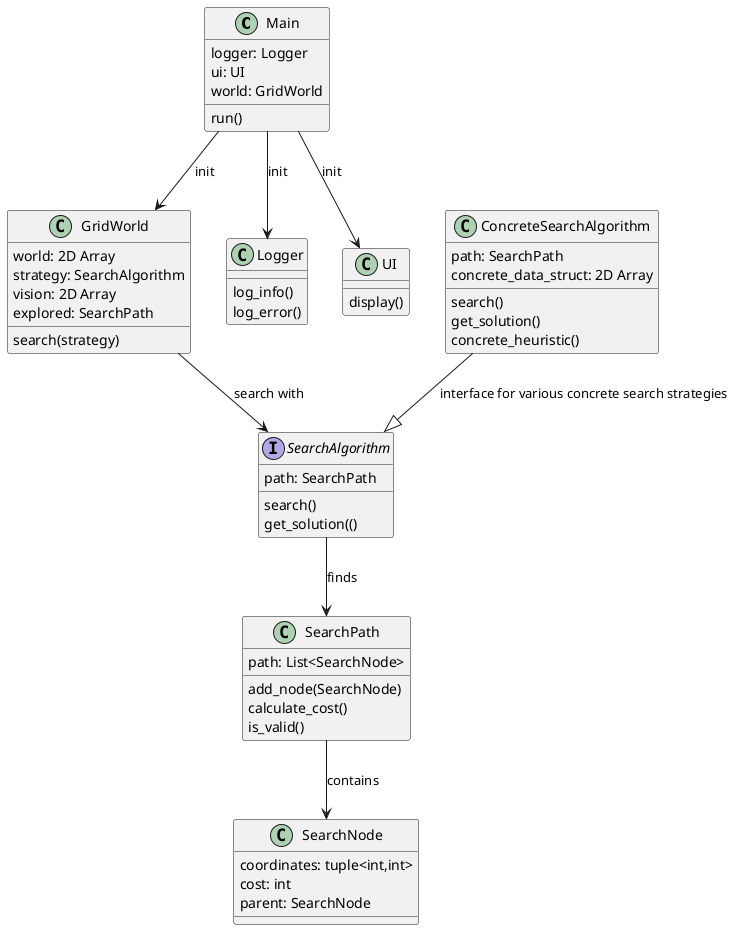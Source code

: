 @startuml

class Main {
  logger: Logger
  ui: UI
  world: GridWorld
  run()
}

class GridWorld {
  world: 2D Array
  strategy: SearchAlgorithm
  vision: 2D Array
  explored: SearchPath
  search(strategy)
}

class SearchPath {
  path: List<SearchNode>
  add_node(SearchNode)
  calculate_cost()
  is_valid()
}

class SearchNode {
  coordinates: tuple<int,int>
  cost: int
  parent: SearchNode
}

class Logger {
  log_info()
  log_error()
}

class UI {
  display()
}

interface SearchAlgorithm {
  path: SearchPath
  search()
  get_solution(()
}

class ConcreteSearchAlgorithm {
  path: SearchPath
  concrete_data_struct: 2D Array
  search()
  get_solution()
  concrete_heuristic()
}

Main --> GridWorld : init
Main --> UI : init
Main --> Logger : init
GridWorld --> SearchAlgorithm : search with
SearchAlgorithm --> SearchPath : finds
SearchPath --> SearchNode : contains
ConcreteSearchAlgorithm --|> SearchAlgorithm : interface for various concrete search strategies

@enduml
